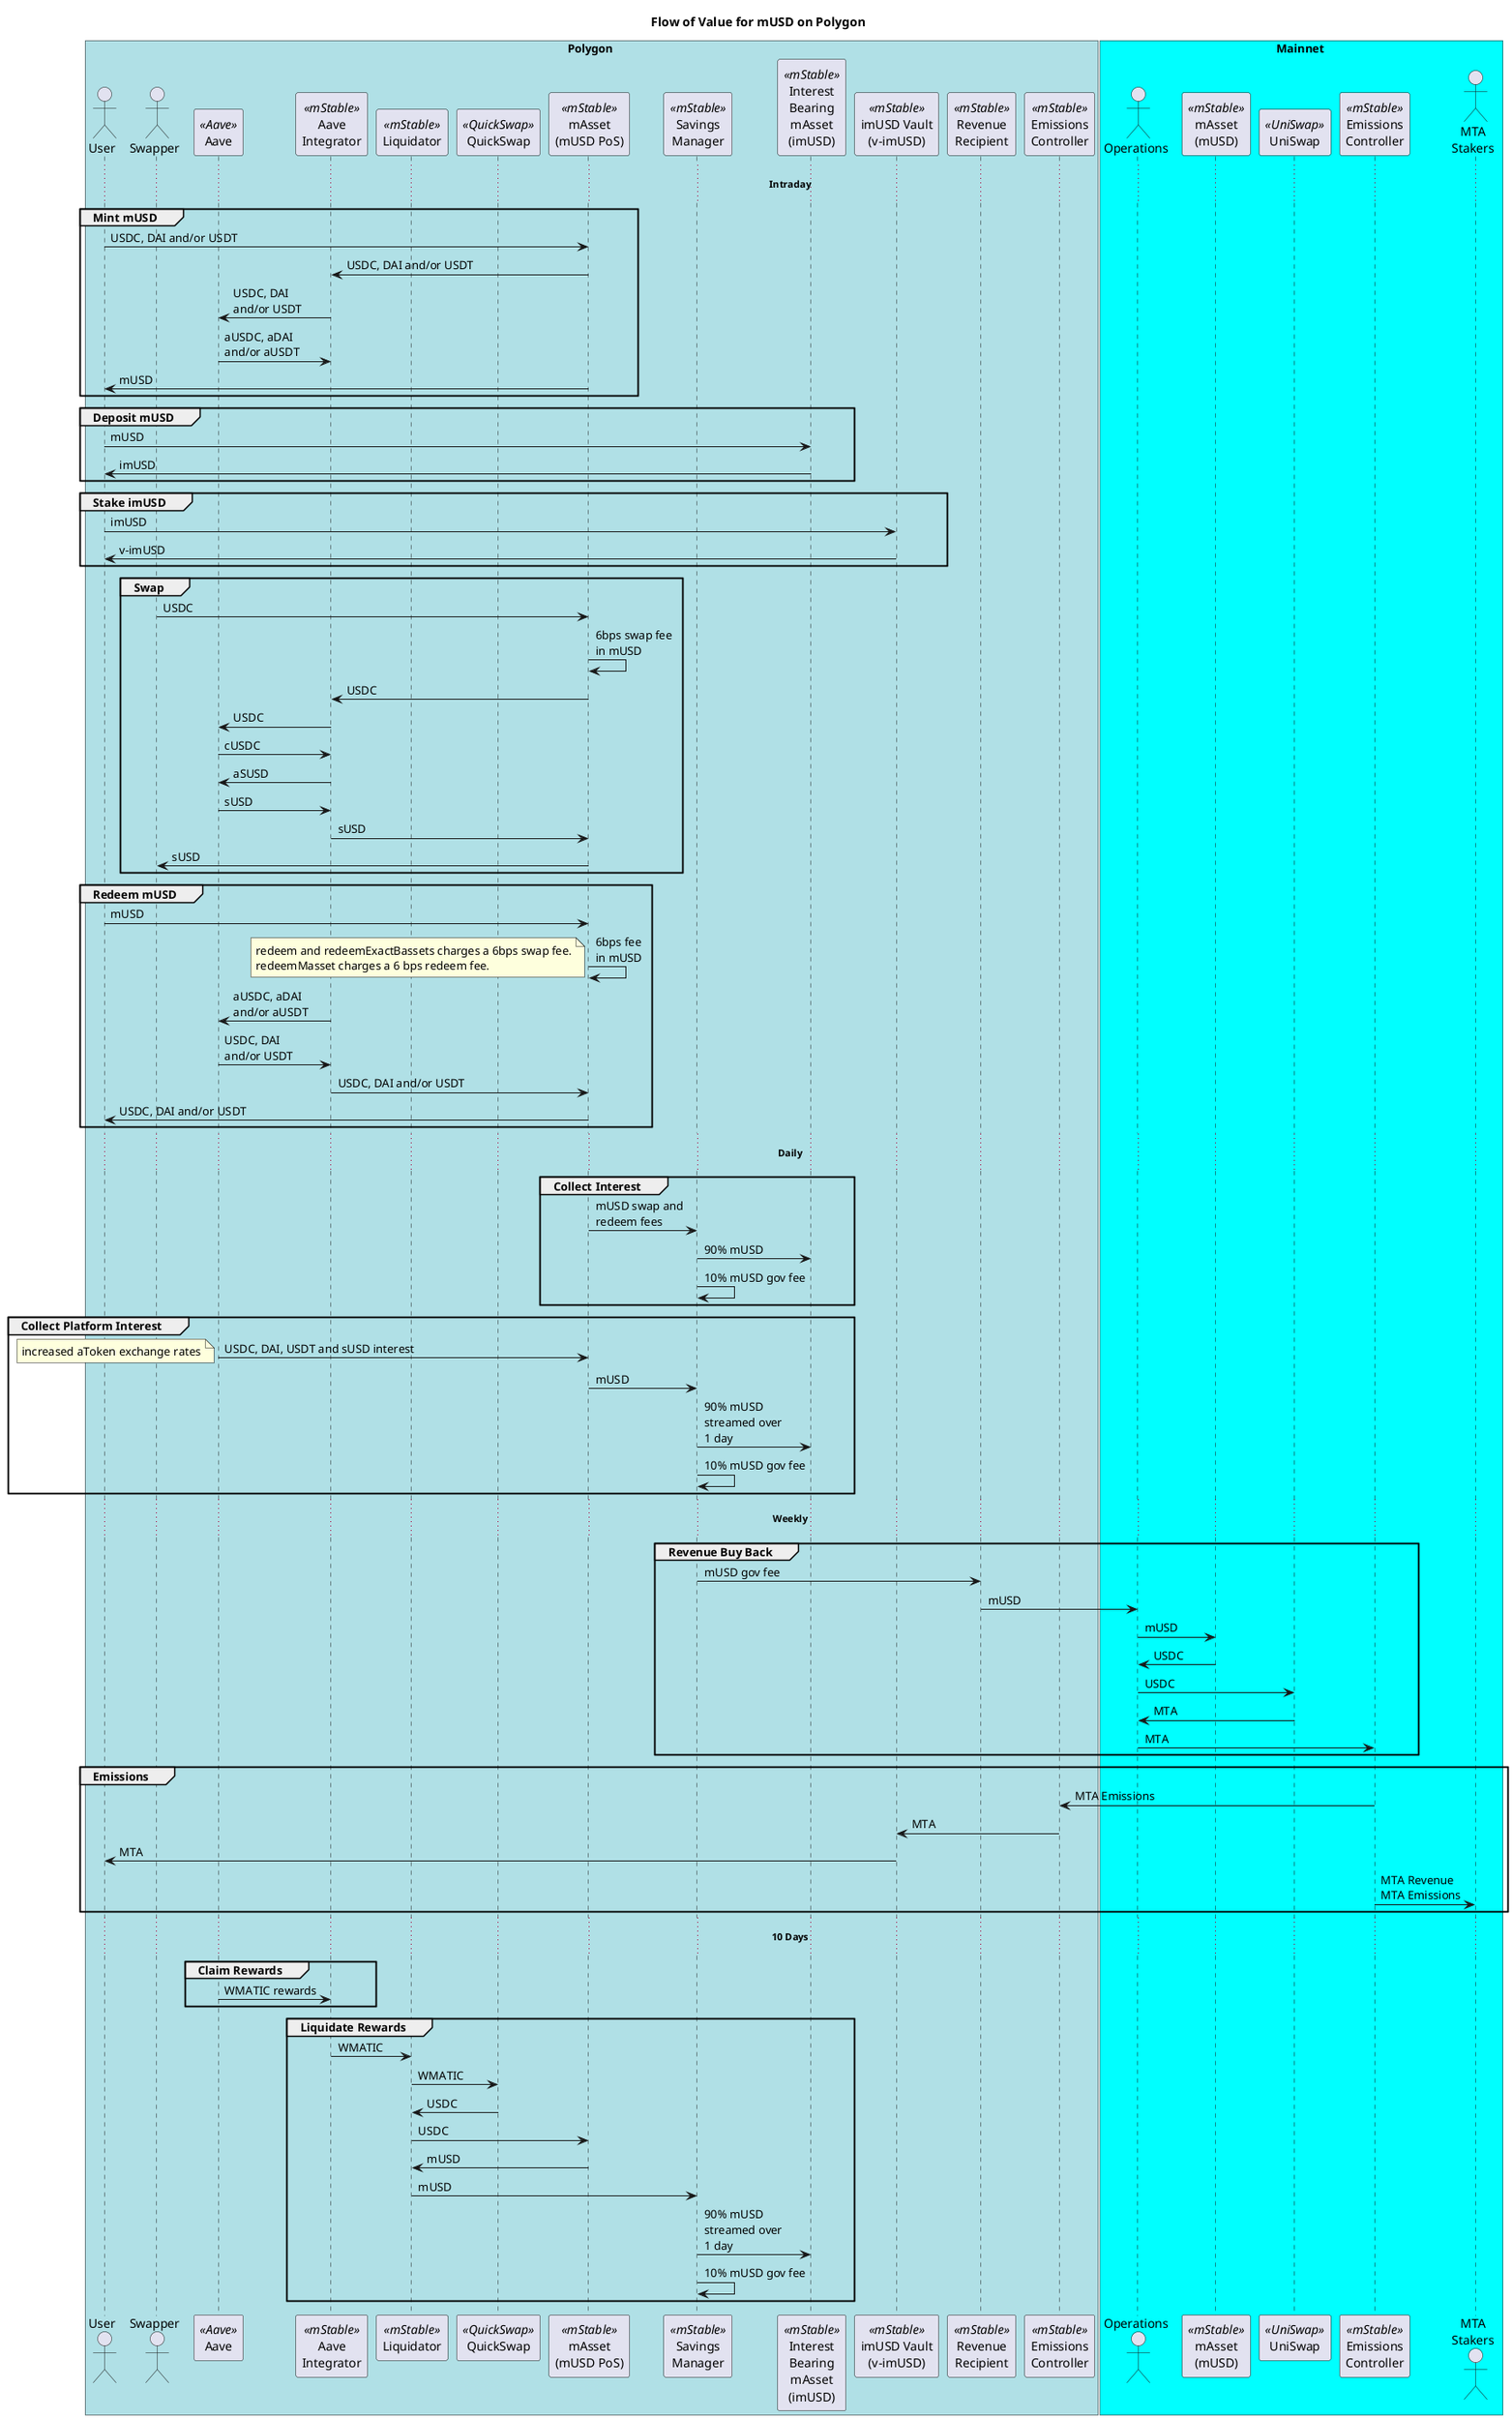 @startuml

title "Flow of Value for mUSD on Polygon"

box Polygon #PowderBlue
actor "User" as user
actor "Swapper" as swapper
participant "Aave" as aave <<Aave>>
participant "Aave\nIntegrator" as int <<mStable>>
participant "Liquidator" as liq <<mStable>>
participant "QuickSwap" as qs <<QuickSwap>>

participant "mAsset\n(mUSD PoS)" as musd <<mStable>>
participant "Savings\nManager" as sm <<mStable>>
participant "Interest\nBearing\nmAsset\n(imUSD)" as imusd <<mStable>>
participant "imUSD Vault\n(v-imUSD)" as vimusd <<mStable>>
participant "Revenue\nRecipient" as rr <<mStable>>
participant "Emissions\nController" as pec <<mStable>>

end box

box Mainnet #Aqua
actor "Operations" as ops
participant "mAsset\n(mUSD)" as emusd <<mStable>>
participant "UniSwap" as uni <<UniSwap>>
participant "Emissions\nController" as ec <<mStable>>
actor "MTA\nStakers" as staker
end box

... **Intraday** ...

group Mint mUSD
user -> musd : USDC, DAI and/or USDT
musd -> int : USDC, DAI and/or USDT
int -> aave : USDC, DAI\nand/or USDT
aave -> int : aUSDC, aDAI\nand/or aUSDT
musd -> user : mUSD
end

group Deposit mUSD
user -> imusd : mUSD
imusd -> user : imUSD
end

group Stake imUSD
user -> vimusd : imUSD
vimusd -> user : v-imUSD
end

group Swap
swapper -> musd : USDC
musd -> musd : 6bps swap fee\nin mUSD
musd -> int : USDC
int -> aave : USDC
aave -> int : cUSDC
int -> aave : aSUSD
aave -> int : sUSD
int -> musd : sUSD
musd -> swapper : sUSD
end

group Redeem mUSD
user -> musd : mUSD
musd -> musd : 6bps fee\nin mUSD
note left: redeem and redeemExactBassets charges a 6bps swap fee.\nredeemMasset charges a 6 bps redeem fee.
int -> aave : aUSDC, aDAI\nand/or aUSDT
aave -> int : USDC, DAI\nand/or USDT
int -> musd : USDC, DAI and/or USDT
musd -> user : USDC, DAI and/or USDT
end

... **Daily** ...

group Collect Interest
musd -> sm : mUSD swap and\nredeem fees
sm -> imusd : 90% mUSD
sm -> sm : 10% mUSD gov fee
end

group Collect Platform Interest
aave -> musd : USDC, DAI, USDT and sUSD interest
note left : increased aToken exchange rates
musd -> sm : mUSD
sm -> imusd : 90% mUSD\nstreamed over\n1 day
sm -> sm : 10% mUSD gov fee
end

... **Weekly** ...

group Revenue Buy Back
sm -> rr : mUSD gov fee
rr -> ops : mUSD
ops -> emusd : mUSD
emusd -> ops : USDC
ops -> uni : USDC
uni -> ops : MTA
ops -> ec : MTA
end

group Emissions
ec -> pec: MTA Emissions
pec -> vimusd : MTA
vimusd -> user : MTA
ec -> staker : MTA Revenue\nMTA Emissions
end

... **10 Days** ...

group Claim Rewards
aave -> int : WMATIC rewards
end

group Liquidate Rewards
int -> liq : WMATIC
liq -> qs : WMATIC
qs -> liq : USDC
liq -> musd : USDC
musd -> liq : mUSD
liq -> sm : mUSD
sm -> imusd : 90% mUSD\nstreamed over\n1 day
sm -> sm : 10% mUSD gov fee
end

@enduml
